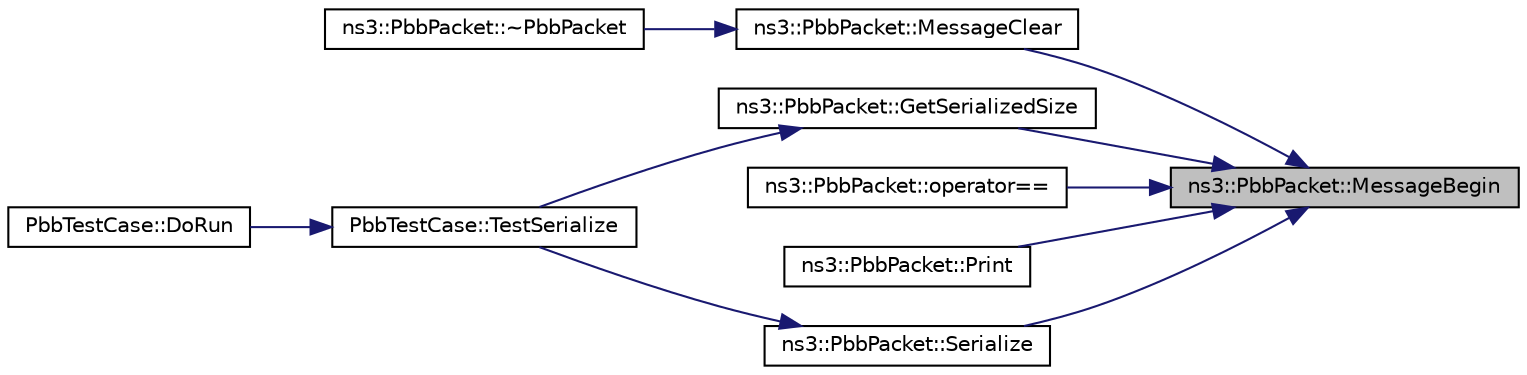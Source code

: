 digraph "ns3::PbbPacket::MessageBegin"
{
 // LATEX_PDF_SIZE
  edge [fontname="Helvetica",fontsize="10",labelfontname="Helvetica",labelfontsize="10"];
  node [fontname="Helvetica",fontsize="10",shape=record];
  rankdir="RL";
  Node1 [label="ns3::PbbPacket::MessageBegin",height=0.2,width=0.4,color="black", fillcolor="grey75", style="filled", fontcolor="black",tooltip=" "];
  Node1 -> Node2 [dir="back",color="midnightblue",fontsize="10",style="solid",fontname="Helvetica"];
  Node2 [label="ns3::PbbPacket::GetSerializedSize",height=0.2,width=0.4,color="black", fillcolor="white", style="filled",URL="$classns3_1_1_pbb_packet.html#a1cc7aa58c35baa9bd8b38aff921040ec",tooltip=" "];
  Node2 -> Node3 [dir="back",color="midnightblue",fontsize="10",style="solid",fontname="Helvetica"];
  Node3 [label="PbbTestCase::TestSerialize",height=0.2,width=0.4,color="black", fillcolor="white", style="filled",URL="$class_pbb_test_case.html#af46a68e3ac1ac6a3acba3db64974cba8",tooltip="Serialization."];
  Node3 -> Node4 [dir="back",color="midnightblue",fontsize="10",style="solid",fontname="Helvetica"];
  Node4 [label="PbbTestCase::DoRun",height=0.2,width=0.4,color="black", fillcolor="white", style="filled",URL="$class_pbb_test_case.html#a7e27e798743b0fee57106bdc3ff63a1c",tooltip="Implementation to actually run this TestCase."];
  Node1 -> Node5 [dir="back",color="midnightblue",fontsize="10",style="solid",fontname="Helvetica"];
  Node5 [label="ns3::PbbPacket::MessageClear",height=0.2,width=0.4,color="black", fillcolor="white", style="filled",URL="$classns3_1_1_pbb_packet.html#a0c357536a3169ffab04041772f0f2a57",tooltip="Removes all messages from this packet."];
  Node5 -> Node6 [dir="back",color="midnightblue",fontsize="10",style="solid",fontname="Helvetica"];
  Node6 [label="ns3::PbbPacket::~PbbPacket",height=0.2,width=0.4,color="black", fillcolor="white", style="filled",URL="$classns3_1_1_pbb_packet.html#aea80aa94dc6d346658d32fba01205a9c",tooltip=" "];
  Node1 -> Node7 [dir="back",color="midnightblue",fontsize="10",style="solid",fontname="Helvetica"];
  Node7 [label="ns3::PbbPacket::operator==",height=0.2,width=0.4,color="black", fillcolor="white", style="filled",URL="$classns3_1_1_pbb_packet.html#aff0876fae5fd7fd018709ec992208f26",tooltip="Equality operator for PbbPacket."];
  Node1 -> Node8 [dir="back",color="midnightblue",fontsize="10",style="solid",fontname="Helvetica"];
  Node8 [label="ns3::PbbPacket::Print",height=0.2,width=0.4,color="black", fillcolor="white", style="filled",URL="$classns3_1_1_pbb_packet.html#af1c29b6555f6a497dcb0a2788d5c36b5",tooltip="Pretty-prints the contents of this block."];
  Node1 -> Node9 [dir="back",color="midnightblue",fontsize="10",style="solid",fontname="Helvetica"];
  Node9 [label="ns3::PbbPacket::Serialize",height=0.2,width=0.4,color="black", fillcolor="white", style="filled",URL="$classns3_1_1_pbb_packet.html#ae3ae2849a71abf2d4177b3bf1f99ecc8",tooltip="Serializes this packet into the specified buffer."];
  Node9 -> Node3 [dir="back",color="midnightblue",fontsize="10",style="solid",fontname="Helvetica"];
}

